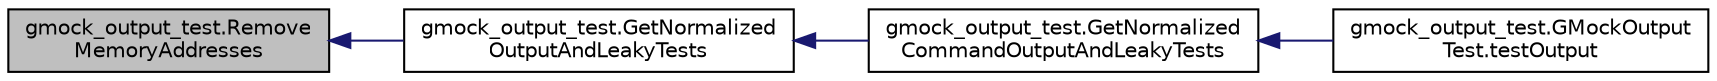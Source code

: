 digraph "gmock_output_test.RemoveMemoryAddresses"
{
  edge [fontname="Helvetica",fontsize="10",labelfontname="Helvetica",labelfontsize="10"];
  node [fontname="Helvetica",fontsize="10",shape=record];
  rankdir="LR";
  Node43 [label="gmock_output_test.Remove\lMemoryAddresses",height=0.2,width=0.4,color="black", fillcolor="grey75", style="filled", fontcolor="black"];
  Node43 -> Node44 [dir="back",color="midnightblue",fontsize="10",style="solid",fontname="Helvetica"];
  Node44 [label="gmock_output_test.GetNormalized\lOutputAndLeakyTests",height=0.2,width=0.4,color="black", fillcolor="white", style="filled",URL="$d8/d7f/namespacegmock__output__test.html#a590ba3b918e5599eeabc2cbf597e2ce1"];
  Node44 -> Node45 [dir="back",color="midnightblue",fontsize="10",style="solid",fontname="Helvetica"];
  Node45 [label="gmock_output_test.GetNormalized\lCommandOutputAndLeakyTests",height=0.2,width=0.4,color="black", fillcolor="white", style="filled",URL="$d8/d7f/namespacegmock__output__test.html#a1796bc395fbfb8873992e3f84378e4bf"];
  Node45 -> Node46 [dir="back",color="midnightblue",fontsize="10",style="solid",fontname="Helvetica"];
  Node46 [label="gmock_output_test.GMockOutput\lTest.testOutput",height=0.2,width=0.4,color="black", fillcolor="white", style="filled",URL="$d6/d09/classgmock__output__test_1_1_g_mock_output_test.html#a661e7846690f48328fd9e0834fde9980"];
}
